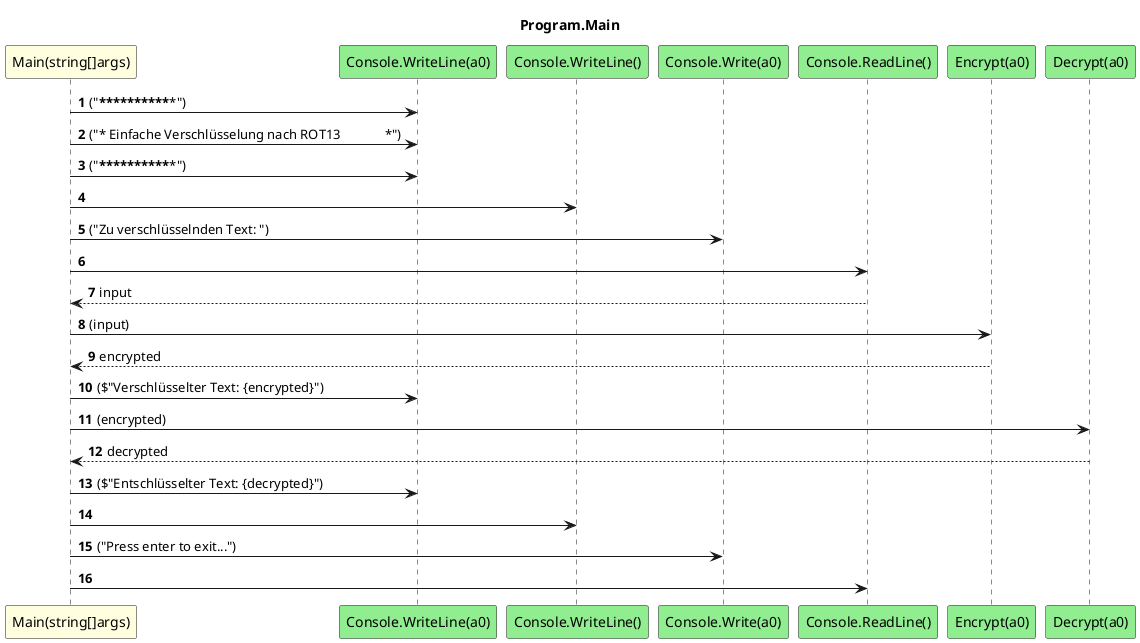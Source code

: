 @startuml Program.Main
title Program.Main
participant "Main(string[]args)" as Main_p0 #LightYellow
participant "Console.WriteLine(a0)" as Console_WriteLine_a0 #LightGreen
participant "Console.WriteLine()" as Console_WriteLine #LightGreen
participant "Console.Write(a0)" as Console_Write_a0 #LightGreen
participant "Console.ReadLine()" as Console_ReadLine #LightGreen
participant "Encrypt(a0)" as Encrypt_a0 #LightGreen
participant "Decrypt(a0)" as Decrypt_a0 #LightGreen
autonumber
Main_p0 -> Console_WriteLine_a0 : ("***************************************************")
Main_p0 -> Console_WriteLine_a0 : ("* Einfache Verschlüsselung nach ROT13             *")
Main_p0 -> Console_WriteLine_a0 : ("***************************************************")
Main_p0 -> Console_WriteLine
Main_p0 -> Console_Write_a0 : ("Zu verschlüsselnden Text: ")
Main_p0 -> Console_ReadLine
Console_ReadLine --> Main_p0 : input
Main_p0 -> Encrypt_a0 : (input)
Encrypt_a0 --> Main_p0 : encrypted
Main_p0 -> Console_WriteLine_a0 : ($"Verschlüsselter Text: {encrypted}")
Main_p0 -> Decrypt_a0 : (encrypted)
Decrypt_a0 --> Main_p0 : decrypted
Main_p0 -> Console_WriteLine_a0 : ($"Entschlüsselter Text: {decrypted}")
Main_p0 -> Console_WriteLine
Main_p0 -> Console_Write_a0 : ("Press enter to exit...")
Main_p0 -> Console_ReadLine
@enduml
